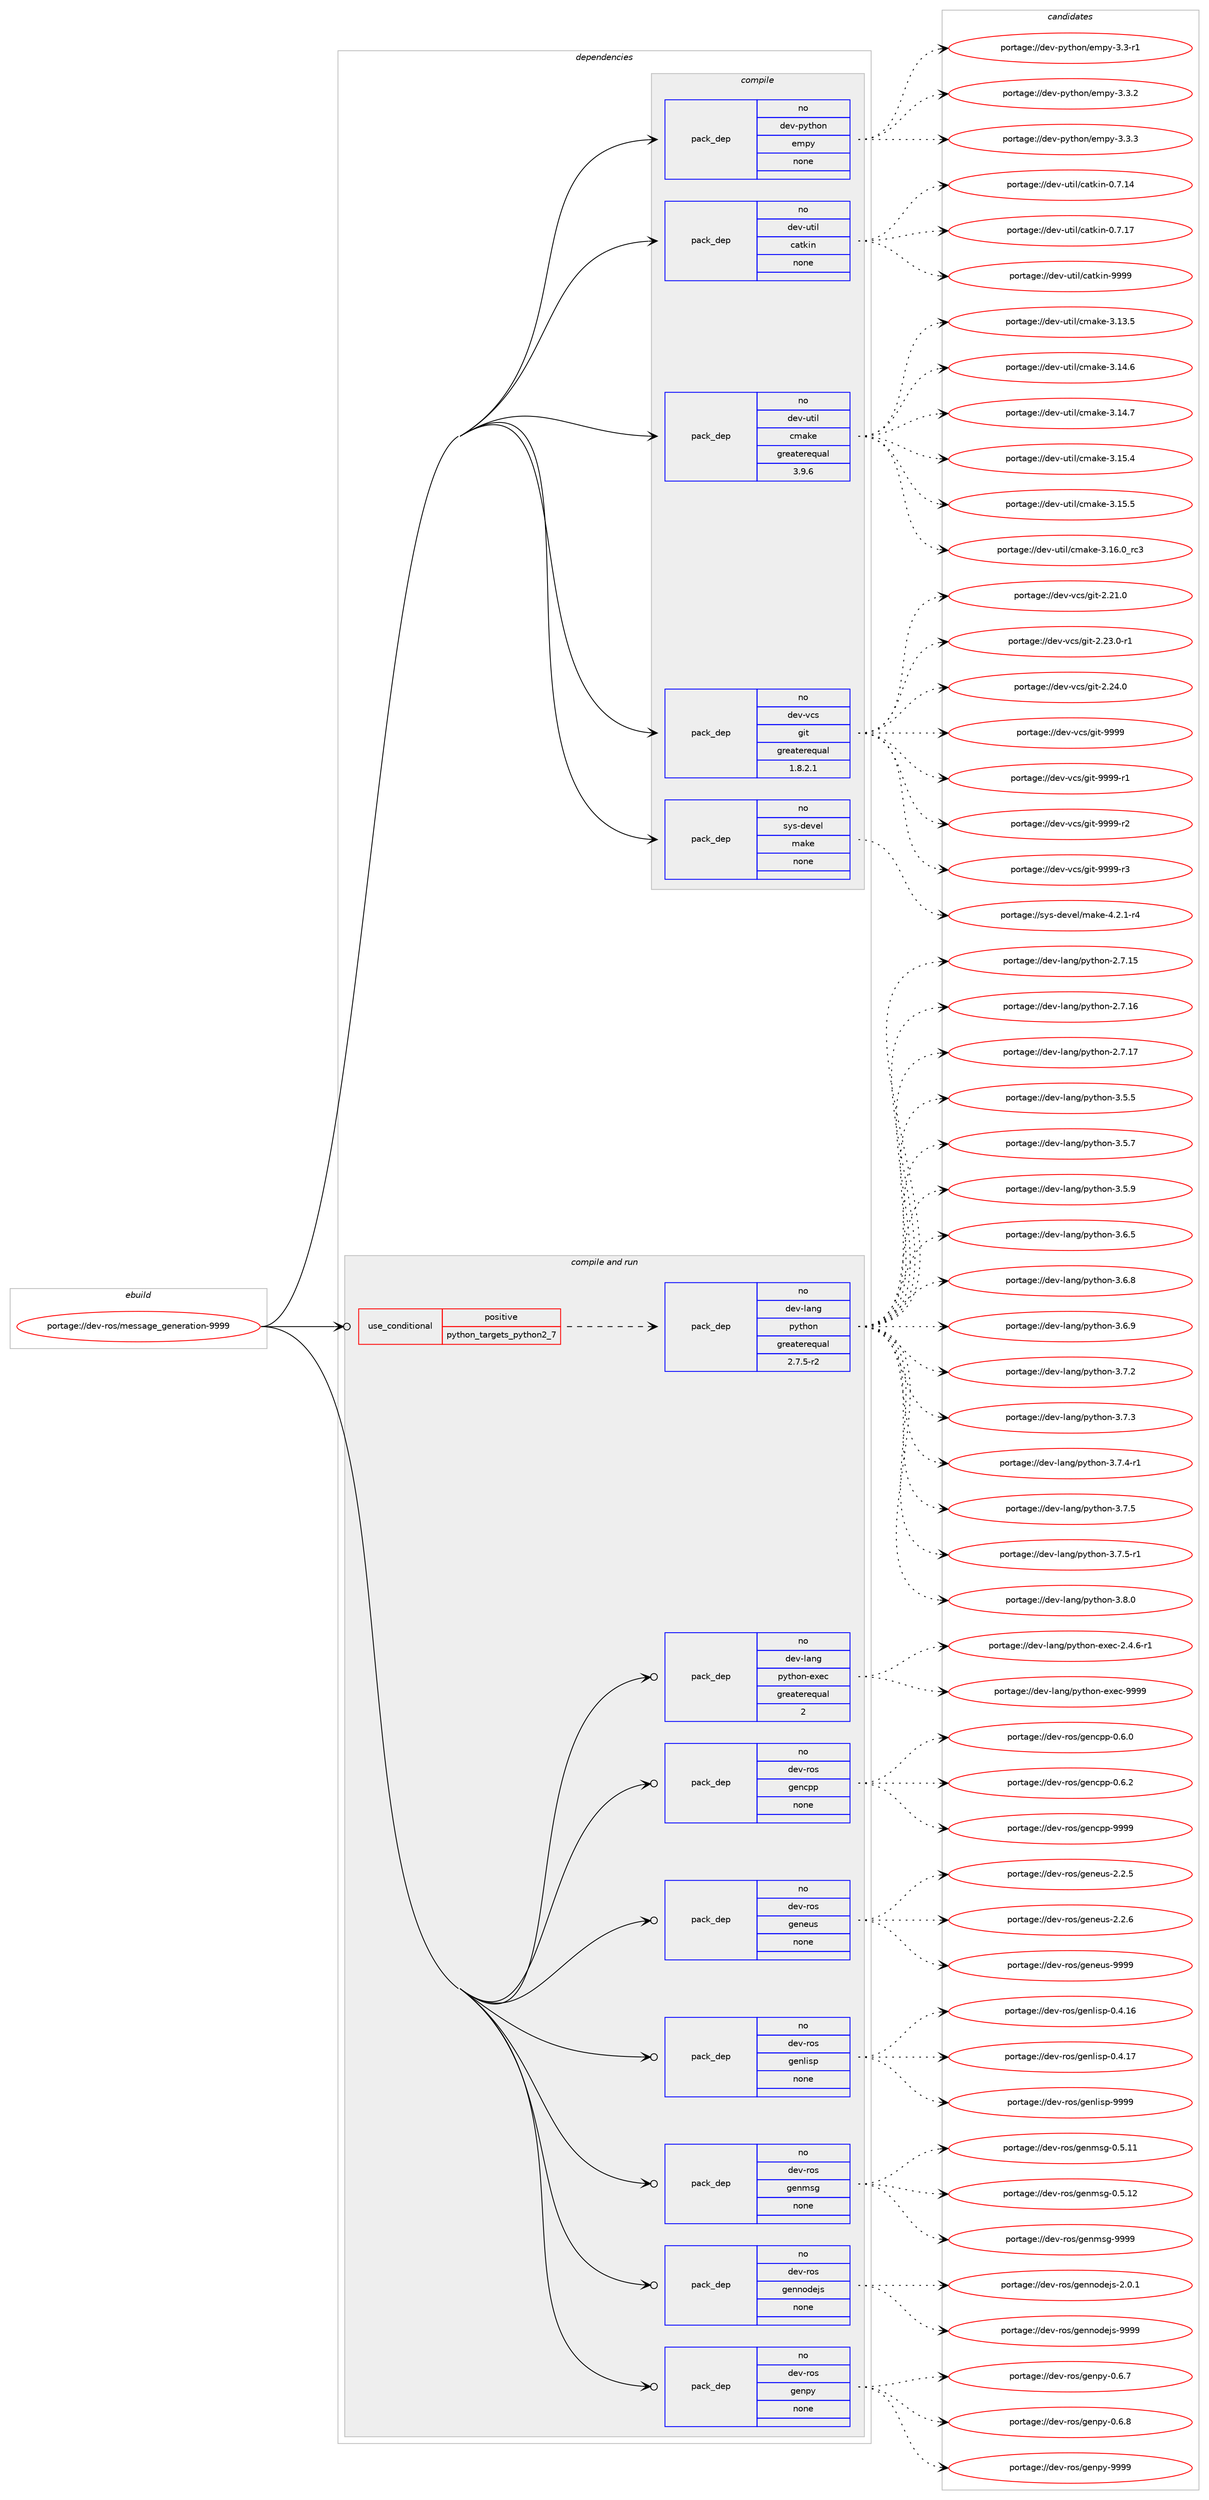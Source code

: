 digraph prolog {

# *************
# Graph options
# *************

newrank=true;
concentrate=true;
compound=true;
graph [rankdir=LR,fontname=Helvetica,fontsize=10,ranksep=1.5];#, ranksep=2.5, nodesep=0.2];
edge  [arrowhead=vee];
node  [fontname=Helvetica,fontsize=10];

# **********
# The ebuild
# **********

subgraph cluster_leftcol {
color=gray;
rank=same;
label=<<i>ebuild</i>>;
id [label="portage://dev-ros/message_generation-9999", color=red, width=4, href="../dev-ros/message_generation-9999.svg"];
}

# ****************
# The dependencies
# ****************

subgraph cluster_midcol {
color=gray;
label=<<i>dependencies</i>>;
subgraph cluster_compile {
fillcolor="#eeeeee";
style=filled;
label=<<i>compile</i>>;
subgraph pack144501 {
dependency191026 [label=<<TABLE BORDER="0" CELLBORDER="1" CELLSPACING="0" CELLPADDING="4" WIDTH="220"><TR><TD ROWSPAN="6" CELLPADDING="30">pack_dep</TD></TR><TR><TD WIDTH="110">no</TD></TR><TR><TD>dev-python</TD></TR><TR><TD>empy</TD></TR><TR><TD>none</TD></TR><TR><TD></TD></TR></TABLE>>, shape=none, color=blue];
}
id:e -> dependency191026:w [weight=20,style="solid",arrowhead="vee"];
subgraph pack144502 {
dependency191027 [label=<<TABLE BORDER="0" CELLBORDER="1" CELLSPACING="0" CELLPADDING="4" WIDTH="220"><TR><TD ROWSPAN="6" CELLPADDING="30">pack_dep</TD></TR><TR><TD WIDTH="110">no</TD></TR><TR><TD>dev-util</TD></TR><TR><TD>catkin</TD></TR><TR><TD>none</TD></TR><TR><TD></TD></TR></TABLE>>, shape=none, color=blue];
}
id:e -> dependency191027:w [weight=20,style="solid",arrowhead="vee"];
subgraph pack144503 {
dependency191028 [label=<<TABLE BORDER="0" CELLBORDER="1" CELLSPACING="0" CELLPADDING="4" WIDTH="220"><TR><TD ROWSPAN="6" CELLPADDING="30">pack_dep</TD></TR><TR><TD WIDTH="110">no</TD></TR><TR><TD>dev-util</TD></TR><TR><TD>cmake</TD></TR><TR><TD>greaterequal</TD></TR><TR><TD>3.9.6</TD></TR></TABLE>>, shape=none, color=blue];
}
id:e -> dependency191028:w [weight=20,style="solid",arrowhead="vee"];
subgraph pack144504 {
dependency191029 [label=<<TABLE BORDER="0" CELLBORDER="1" CELLSPACING="0" CELLPADDING="4" WIDTH="220"><TR><TD ROWSPAN="6" CELLPADDING="30">pack_dep</TD></TR><TR><TD WIDTH="110">no</TD></TR><TR><TD>dev-vcs</TD></TR><TR><TD>git</TD></TR><TR><TD>greaterequal</TD></TR><TR><TD>1.8.2.1</TD></TR></TABLE>>, shape=none, color=blue];
}
id:e -> dependency191029:w [weight=20,style="solid",arrowhead="vee"];
subgraph pack144505 {
dependency191030 [label=<<TABLE BORDER="0" CELLBORDER="1" CELLSPACING="0" CELLPADDING="4" WIDTH="220"><TR><TD ROWSPAN="6" CELLPADDING="30">pack_dep</TD></TR><TR><TD WIDTH="110">no</TD></TR><TR><TD>sys-devel</TD></TR><TR><TD>make</TD></TR><TR><TD>none</TD></TR><TR><TD></TD></TR></TABLE>>, shape=none, color=blue];
}
id:e -> dependency191030:w [weight=20,style="solid",arrowhead="vee"];
}
subgraph cluster_compileandrun {
fillcolor="#eeeeee";
style=filled;
label=<<i>compile and run</i>>;
subgraph cond43095 {
dependency191031 [label=<<TABLE BORDER="0" CELLBORDER="1" CELLSPACING="0" CELLPADDING="4"><TR><TD ROWSPAN="3" CELLPADDING="10">use_conditional</TD></TR><TR><TD>positive</TD></TR><TR><TD>python_targets_python2_7</TD></TR></TABLE>>, shape=none, color=red];
subgraph pack144506 {
dependency191032 [label=<<TABLE BORDER="0" CELLBORDER="1" CELLSPACING="0" CELLPADDING="4" WIDTH="220"><TR><TD ROWSPAN="6" CELLPADDING="30">pack_dep</TD></TR><TR><TD WIDTH="110">no</TD></TR><TR><TD>dev-lang</TD></TR><TR><TD>python</TD></TR><TR><TD>greaterequal</TD></TR><TR><TD>2.7.5-r2</TD></TR></TABLE>>, shape=none, color=blue];
}
dependency191031:e -> dependency191032:w [weight=20,style="dashed",arrowhead="vee"];
}
id:e -> dependency191031:w [weight=20,style="solid",arrowhead="odotvee"];
subgraph pack144507 {
dependency191033 [label=<<TABLE BORDER="0" CELLBORDER="1" CELLSPACING="0" CELLPADDING="4" WIDTH="220"><TR><TD ROWSPAN="6" CELLPADDING="30">pack_dep</TD></TR><TR><TD WIDTH="110">no</TD></TR><TR><TD>dev-lang</TD></TR><TR><TD>python-exec</TD></TR><TR><TD>greaterequal</TD></TR><TR><TD>2</TD></TR></TABLE>>, shape=none, color=blue];
}
id:e -> dependency191033:w [weight=20,style="solid",arrowhead="odotvee"];
subgraph pack144508 {
dependency191034 [label=<<TABLE BORDER="0" CELLBORDER="1" CELLSPACING="0" CELLPADDING="4" WIDTH="220"><TR><TD ROWSPAN="6" CELLPADDING="30">pack_dep</TD></TR><TR><TD WIDTH="110">no</TD></TR><TR><TD>dev-ros</TD></TR><TR><TD>gencpp</TD></TR><TR><TD>none</TD></TR><TR><TD></TD></TR></TABLE>>, shape=none, color=blue];
}
id:e -> dependency191034:w [weight=20,style="solid",arrowhead="odotvee"];
subgraph pack144509 {
dependency191035 [label=<<TABLE BORDER="0" CELLBORDER="1" CELLSPACING="0" CELLPADDING="4" WIDTH="220"><TR><TD ROWSPAN="6" CELLPADDING="30">pack_dep</TD></TR><TR><TD WIDTH="110">no</TD></TR><TR><TD>dev-ros</TD></TR><TR><TD>geneus</TD></TR><TR><TD>none</TD></TR><TR><TD></TD></TR></TABLE>>, shape=none, color=blue];
}
id:e -> dependency191035:w [weight=20,style="solid",arrowhead="odotvee"];
subgraph pack144510 {
dependency191036 [label=<<TABLE BORDER="0" CELLBORDER="1" CELLSPACING="0" CELLPADDING="4" WIDTH="220"><TR><TD ROWSPAN="6" CELLPADDING="30">pack_dep</TD></TR><TR><TD WIDTH="110">no</TD></TR><TR><TD>dev-ros</TD></TR><TR><TD>genlisp</TD></TR><TR><TD>none</TD></TR><TR><TD></TD></TR></TABLE>>, shape=none, color=blue];
}
id:e -> dependency191036:w [weight=20,style="solid",arrowhead="odotvee"];
subgraph pack144511 {
dependency191037 [label=<<TABLE BORDER="0" CELLBORDER="1" CELLSPACING="0" CELLPADDING="4" WIDTH="220"><TR><TD ROWSPAN="6" CELLPADDING="30">pack_dep</TD></TR><TR><TD WIDTH="110">no</TD></TR><TR><TD>dev-ros</TD></TR><TR><TD>genmsg</TD></TR><TR><TD>none</TD></TR><TR><TD></TD></TR></TABLE>>, shape=none, color=blue];
}
id:e -> dependency191037:w [weight=20,style="solid",arrowhead="odotvee"];
subgraph pack144512 {
dependency191038 [label=<<TABLE BORDER="0" CELLBORDER="1" CELLSPACING="0" CELLPADDING="4" WIDTH="220"><TR><TD ROWSPAN="6" CELLPADDING="30">pack_dep</TD></TR><TR><TD WIDTH="110">no</TD></TR><TR><TD>dev-ros</TD></TR><TR><TD>gennodejs</TD></TR><TR><TD>none</TD></TR><TR><TD></TD></TR></TABLE>>, shape=none, color=blue];
}
id:e -> dependency191038:w [weight=20,style="solid",arrowhead="odotvee"];
subgraph pack144513 {
dependency191039 [label=<<TABLE BORDER="0" CELLBORDER="1" CELLSPACING="0" CELLPADDING="4" WIDTH="220"><TR><TD ROWSPAN="6" CELLPADDING="30">pack_dep</TD></TR><TR><TD WIDTH="110">no</TD></TR><TR><TD>dev-ros</TD></TR><TR><TD>genpy</TD></TR><TR><TD>none</TD></TR><TR><TD></TD></TR></TABLE>>, shape=none, color=blue];
}
id:e -> dependency191039:w [weight=20,style="solid",arrowhead="odotvee"];
}
subgraph cluster_run {
fillcolor="#eeeeee";
style=filled;
label=<<i>run</i>>;
}
}

# **************
# The candidates
# **************

subgraph cluster_choices {
rank=same;
color=gray;
label=<<i>candidates</i>>;

subgraph choice144501 {
color=black;
nodesep=1;
choiceportage1001011184511212111610411111047101109112121455146514511449 [label="portage://dev-python/empy-3.3-r1", color=red, width=4,href="../dev-python/empy-3.3-r1.svg"];
choiceportage1001011184511212111610411111047101109112121455146514650 [label="portage://dev-python/empy-3.3.2", color=red, width=4,href="../dev-python/empy-3.3.2.svg"];
choiceportage1001011184511212111610411111047101109112121455146514651 [label="portage://dev-python/empy-3.3.3", color=red, width=4,href="../dev-python/empy-3.3.3.svg"];
dependency191026:e -> choiceportage1001011184511212111610411111047101109112121455146514511449:w [style=dotted,weight="100"];
dependency191026:e -> choiceportage1001011184511212111610411111047101109112121455146514650:w [style=dotted,weight="100"];
dependency191026:e -> choiceportage1001011184511212111610411111047101109112121455146514651:w [style=dotted,weight="100"];
}
subgraph choice144502 {
color=black;
nodesep=1;
choiceportage1001011184511711610510847999711610710511045484655464952 [label="portage://dev-util/catkin-0.7.14", color=red, width=4,href="../dev-util/catkin-0.7.14.svg"];
choiceportage1001011184511711610510847999711610710511045484655464955 [label="portage://dev-util/catkin-0.7.17", color=red, width=4,href="../dev-util/catkin-0.7.17.svg"];
choiceportage100101118451171161051084799971161071051104557575757 [label="portage://dev-util/catkin-9999", color=red, width=4,href="../dev-util/catkin-9999.svg"];
dependency191027:e -> choiceportage1001011184511711610510847999711610710511045484655464952:w [style=dotted,weight="100"];
dependency191027:e -> choiceportage1001011184511711610510847999711610710511045484655464955:w [style=dotted,weight="100"];
dependency191027:e -> choiceportage100101118451171161051084799971161071051104557575757:w [style=dotted,weight="100"];
}
subgraph choice144503 {
color=black;
nodesep=1;
choiceportage1001011184511711610510847991099710710145514649514653 [label="portage://dev-util/cmake-3.13.5", color=red, width=4,href="../dev-util/cmake-3.13.5.svg"];
choiceportage1001011184511711610510847991099710710145514649524654 [label="portage://dev-util/cmake-3.14.6", color=red, width=4,href="../dev-util/cmake-3.14.6.svg"];
choiceportage1001011184511711610510847991099710710145514649524655 [label="portage://dev-util/cmake-3.14.7", color=red, width=4,href="../dev-util/cmake-3.14.7.svg"];
choiceportage1001011184511711610510847991099710710145514649534652 [label="portage://dev-util/cmake-3.15.4", color=red, width=4,href="../dev-util/cmake-3.15.4.svg"];
choiceportage1001011184511711610510847991099710710145514649534653 [label="portage://dev-util/cmake-3.15.5", color=red, width=4,href="../dev-util/cmake-3.15.5.svg"];
choiceportage1001011184511711610510847991099710710145514649544648951149951 [label="portage://dev-util/cmake-3.16.0_rc3", color=red, width=4,href="../dev-util/cmake-3.16.0_rc3.svg"];
dependency191028:e -> choiceportage1001011184511711610510847991099710710145514649514653:w [style=dotted,weight="100"];
dependency191028:e -> choiceportage1001011184511711610510847991099710710145514649524654:w [style=dotted,weight="100"];
dependency191028:e -> choiceportage1001011184511711610510847991099710710145514649524655:w [style=dotted,weight="100"];
dependency191028:e -> choiceportage1001011184511711610510847991099710710145514649534652:w [style=dotted,weight="100"];
dependency191028:e -> choiceportage1001011184511711610510847991099710710145514649534653:w [style=dotted,weight="100"];
dependency191028:e -> choiceportage1001011184511711610510847991099710710145514649544648951149951:w [style=dotted,weight="100"];
}
subgraph choice144504 {
color=black;
nodesep=1;
choiceportage10010111845118991154710310511645504650494648 [label="portage://dev-vcs/git-2.21.0", color=red, width=4,href="../dev-vcs/git-2.21.0.svg"];
choiceportage100101118451189911547103105116455046505146484511449 [label="portage://dev-vcs/git-2.23.0-r1", color=red, width=4,href="../dev-vcs/git-2.23.0-r1.svg"];
choiceportage10010111845118991154710310511645504650524648 [label="portage://dev-vcs/git-2.24.0", color=red, width=4,href="../dev-vcs/git-2.24.0.svg"];
choiceportage1001011184511899115471031051164557575757 [label="portage://dev-vcs/git-9999", color=red, width=4,href="../dev-vcs/git-9999.svg"];
choiceportage10010111845118991154710310511645575757574511449 [label="portage://dev-vcs/git-9999-r1", color=red, width=4,href="../dev-vcs/git-9999-r1.svg"];
choiceportage10010111845118991154710310511645575757574511450 [label="portage://dev-vcs/git-9999-r2", color=red, width=4,href="../dev-vcs/git-9999-r2.svg"];
choiceportage10010111845118991154710310511645575757574511451 [label="portage://dev-vcs/git-9999-r3", color=red, width=4,href="../dev-vcs/git-9999-r3.svg"];
dependency191029:e -> choiceportage10010111845118991154710310511645504650494648:w [style=dotted,weight="100"];
dependency191029:e -> choiceportage100101118451189911547103105116455046505146484511449:w [style=dotted,weight="100"];
dependency191029:e -> choiceportage10010111845118991154710310511645504650524648:w [style=dotted,weight="100"];
dependency191029:e -> choiceportage1001011184511899115471031051164557575757:w [style=dotted,weight="100"];
dependency191029:e -> choiceportage10010111845118991154710310511645575757574511449:w [style=dotted,weight="100"];
dependency191029:e -> choiceportage10010111845118991154710310511645575757574511450:w [style=dotted,weight="100"];
dependency191029:e -> choiceportage10010111845118991154710310511645575757574511451:w [style=dotted,weight="100"];
}
subgraph choice144505 {
color=black;
nodesep=1;
choiceportage1151211154510010111810110847109971071014552465046494511452 [label="portage://sys-devel/make-4.2.1-r4", color=red, width=4,href="../sys-devel/make-4.2.1-r4.svg"];
dependency191030:e -> choiceportage1151211154510010111810110847109971071014552465046494511452:w [style=dotted,weight="100"];
}
subgraph choice144506 {
color=black;
nodesep=1;
choiceportage10010111845108971101034711212111610411111045504655464953 [label="portage://dev-lang/python-2.7.15", color=red, width=4,href="../dev-lang/python-2.7.15.svg"];
choiceportage10010111845108971101034711212111610411111045504655464954 [label="portage://dev-lang/python-2.7.16", color=red, width=4,href="../dev-lang/python-2.7.16.svg"];
choiceportage10010111845108971101034711212111610411111045504655464955 [label="portage://dev-lang/python-2.7.17", color=red, width=4,href="../dev-lang/python-2.7.17.svg"];
choiceportage100101118451089711010347112121116104111110455146534653 [label="portage://dev-lang/python-3.5.5", color=red, width=4,href="../dev-lang/python-3.5.5.svg"];
choiceportage100101118451089711010347112121116104111110455146534655 [label="portage://dev-lang/python-3.5.7", color=red, width=4,href="../dev-lang/python-3.5.7.svg"];
choiceportage100101118451089711010347112121116104111110455146534657 [label="portage://dev-lang/python-3.5.9", color=red, width=4,href="../dev-lang/python-3.5.9.svg"];
choiceportage100101118451089711010347112121116104111110455146544653 [label="portage://dev-lang/python-3.6.5", color=red, width=4,href="../dev-lang/python-3.6.5.svg"];
choiceportage100101118451089711010347112121116104111110455146544656 [label="portage://dev-lang/python-3.6.8", color=red, width=4,href="../dev-lang/python-3.6.8.svg"];
choiceportage100101118451089711010347112121116104111110455146544657 [label="portage://dev-lang/python-3.6.9", color=red, width=4,href="../dev-lang/python-3.6.9.svg"];
choiceportage100101118451089711010347112121116104111110455146554650 [label="portage://dev-lang/python-3.7.2", color=red, width=4,href="../dev-lang/python-3.7.2.svg"];
choiceportage100101118451089711010347112121116104111110455146554651 [label="portage://dev-lang/python-3.7.3", color=red, width=4,href="../dev-lang/python-3.7.3.svg"];
choiceportage1001011184510897110103471121211161041111104551465546524511449 [label="portage://dev-lang/python-3.7.4-r1", color=red, width=4,href="../dev-lang/python-3.7.4-r1.svg"];
choiceportage100101118451089711010347112121116104111110455146554653 [label="portage://dev-lang/python-3.7.5", color=red, width=4,href="../dev-lang/python-3.7.5.svg"];
choiceportage1001011184510897110103471121211161041111104551465546534511449 [label="portage://dev-lang/python-3.7.5-r1", color=red, width=4,href="../dev-lang/python-3.7.5-r1.svg"];
choiceportage100101118451089711010347112121116104111110455146564648 [label="portage://dev-lang/python-3.8.0", color=red, width=4,href="../dev-lang/python-3.8.0.svg"];
dependency191032:e -> choiceportage10010111845108971101034711212111610411111045504655464953:w [style=dotted,weight="100"];
dependency191032:e -> choiceportage10010111845108971101034711212111610411111045504655464954:w [style=dotted,weight="100"];
dependency191032:e -> choiceportage10010111845108971101034711212111610411111045504655464955:w [style=dotted,weight="100"];
dependency191032:e -> choiceportage100101118451089711010347112121116104111110455146534653:w [style=dotted,weight="100"];
dependency191032:e -> choiceportage100101118451089711010347112121116104111110455146534655:w [style=dotted,weight="100"];
dependency191032:e -> choiceportage100101118451089711010347112121116104111110455146534657:w [style=dotted,weight="100"];
dependency191032:e -> choiceportage100101118451089711010347112121116104111110455146544653:w [style=dotted,weight="100"];
dependency191032:e -> choiceportage100101118451089711010347112121116104111110455146544656:w [style=dotted,weight="100"];
dependency191032:e -> choiceportage100101118451089711010347112121116104111110455146544657:w [style=dotted,weight="100"];
dependency191032:e -> choiceportage100101118451089711010347112121116104111110455146554650:w [style=dotted,weight="100"];
dependency191032:e -> choiceportage100101118451089711010347112121116104111110455146554651:w [style=dotted,weight="100"];
dependency191032:e -> choiceportage1001011184510897110103471121211161041111104551465546524511449:w [style=dotted,weight="100"];
dependency191032:e -> choiceportage100101118451089711010347112121116104111110455146554653:w [style=dotted,weight="100"];
dependency191032:e -> choiceportage1001011184510897110103471121211161041111104551465546534511449:w [style=dotted,weight="100"];
dependency191032:e -> choiceportage100101118451089711010347112121116104111110455146564648:w [style=dotted,weight="100"];
}
subgraph choice144507 {
color=black;
nodesep=1;
choiceportage10010111845108971101034711212111610411111045101120101994550465246544511449 [label="portage://dev-lang/python-exec-2.4.6-r1", color=red, width=4,href="../dev-lang/python-exec-2.4.6-r1.svg"];
choiceportage10010111845108971101034711212111610411111045101120101994557575757 [label="portage://dev-lang/python-exec-9999", color=red, width=4,href="../dev-lang/python-exec-9999.svg"];
dependency191033:e -> choiceportage10010111845108971101034711212111610411111045101120101994550465246544511449:w [style=dotted,weight="100"];
dependency191033:e -> choiceportage10010111845108971101034711212111610411111045101120101994557575757:w [style=dotted,weight="100"];
}
subgraph choice144508 {
color=black;
nodesep=1;
choiceportage100101118451141111154710310111099112112454846544648 [label="portage://dev-ros/gencpp-0.6.0", color=red, width=4,href="../dev-ros/gencpp-0.6.0.svg"];
choiceportage100101118451141111154710310111099112112454846544650 [label="portage://dev-ros/gencpp-0.6.2", color=red, width=4,href="../dev-ros/gencpp-0.6.2.svg"];
choiceportage1001011184511411111547103101110991121124557575757 [label="portage://dev-ros/gencpp-9999", color=red, width=4,href="../dev-ros/gencpp-9999.svg"];
dependency191034:e -> choiceportage100101118451141111154710310111099112112454846544648:w [style=dotted,weight="100"];
dependency191034:e -> choiceportage100101118451141111154710310111099112112454846544650:w [style=dotted,weight="100"];
dependency191034:e -> choiceportage1001011184511411111547103101110991121124557575757:w [style=dotted,weight="100"];
}
subgraph choice144509 {
color=black;
nodesep=1;
choiceportage1001011184511411111547103101110101117115455046504653 [label="portage://dev-ros/geneus-2.2.5", color=red, width=4,href="../dev-ros/geneus-2.2.5.svg"];
choiceportage1001011184511411111547103101110101117115455046504654 [label="portage://dev-ros/geneus-2.2.6", color=red, width=4,href="../dev-ros/geneus-2.2.6.svg"];
choiceportage10010111845114111115471031011101011171154557575757 [label="portage://dev-ros/geneus-9999", color=red, width=4,href="../dev-ros/geneus-9999.svg"];
dependency191035:e -> choiceportage1001011184511411111547103101110101117115455046504653:w [style=dotted,weight="100"];
dependency191035:e -> choiceportage1001011184511411111547103101110101117115455046504654:w [style=dotted,weight="100"];
dependency191035:e -> choiceportage10010111845114111115471031011101011171154557575757:w [style=dotted,weight="100"];
}
subgraph choice144510 {
color=black;
nodesep=1;
choiceportage100101118451141111154710310111010810511511245484652464954 [label="portage://dev-ros/genlisp-0.4.16", color=red, width=4,href="../dev-ros/genlisp-0.4.16.svg"];
choiceportage100101118451141111154710310111010810511511245484652464955 [label="portage://dev-ros/genlisp-0.4.17", color=red, width=4,href="../dev-ros/genlisp-0.4.17.svg"];
choiceportage10010111845114111115471031011101081051151124557575757 [label="portage://dev-ros/genlisp-9999", color=red, width=4,href="../dev-ros/genlisp-9999.svg"];
dependency191036:e -> choiceportage100101118451141111154710310111010810511511245484652464954:w [style=dotted,weight="100"];
dependency191036:e -> choiceportage100101118451141111154710310111010810511511245484652464955:w [style=dotted,weight="100"];
dependency191036:e -> choiceportage10010111845114111115471031011101081051151124557575757:w [style=dotted,weight="100"];
}
subgraph choice144511 {
color=black;
nodesep=1;
choiceportage100101118451141111154710310111010911510345484653464949 [label="portage://dev-ros/genmsg-0.5.11", color=red, width=4,href="../dev-ros/genmsg-0.5.11.svg"];
choiceportage100101118451141111154710310111010911510345484653464950 [label="portage://dev-ros/genmsg-0.5.12", color=red, width=4,href="../dev-ros/genmsg-0.5.12.svg"];
choiceportage10010111845114111115471031011101091151034557575757 [label="portage://dev-ros/genmsg-9999", color=red, width=4,href="../dev-ros/genmsg-9999.svg"];
dependency191037:e -> choiceportage100101118451141111154710310111010911510345484653464949:w [style=dotted,weight="100"];
dependency191037:e -> choiceportage100101118451141111154710310111010911510345484653464950:w [style=dotted,weight="100"];
dependency191037:e -> choiceportage10010111845114111115471031011101091151034557575757:w [style=dotted,weight="100"];
}
subgraph choice144512 {
color=black;
nodesep=1;
choiceportage1001011184511411111547103101110110111100101106115455046484649 [label="portage://dev-ros/gennodejs-2.0.1", color=red, width=4,href="../dev-ros/gennodejs-2.0.1.svg"];
choiceportage10010111845114111115471031011101101111001011061154557575757 [label="portage://dev-ros/gennodejs-9999", color=red, width=4,href="../dev-ros/gennodejs-9999.svg"];
dependency191038:e -> choiceportage1001011184511411111547103101110110111100101106115455046484649:w [style=dotted,weight="100"];
dependency191038:e -> choiceportage10010111845114111115471031011101101111001011061154557575757:w [style=dotted,weight="100"];
}
subgraph choice144513 {
color=black;
nodesep=1;
choiceportage1001011184511411111547103101110112121454846544655 [label="portage://dev-ros/genpy-0.6.7", color=red, width=4,href="../dev-ros/genpy-0.6.7.svg"];
choiceportage1001011184511411111547103101110112121454846544656 [label="portage://dev-ros/genpy-0.6.8", color=red, width=4,href="../dev-ros/genpy-0.6.8.svg"];
choiceportage10010111845114111115471031011101121214557575757 [label="portage://dev-ros/genpy-9999", color=red, width=4,href="../dev-ros/genpy-9999.svg"];
dependency191039:e -> choiceportage1001011184511411111547103101110112121454846544655:w [style=dotted,weight="100"];
dependency191039:e -> choiceportage1001011184511411111547103101110112121454846544656:w [style=dotted,weight="100"];
dependency191039:e -> choiceportage10010111845114111115471031011101121214557575757:w [style=dotted,weight="100"];
}
}

}
